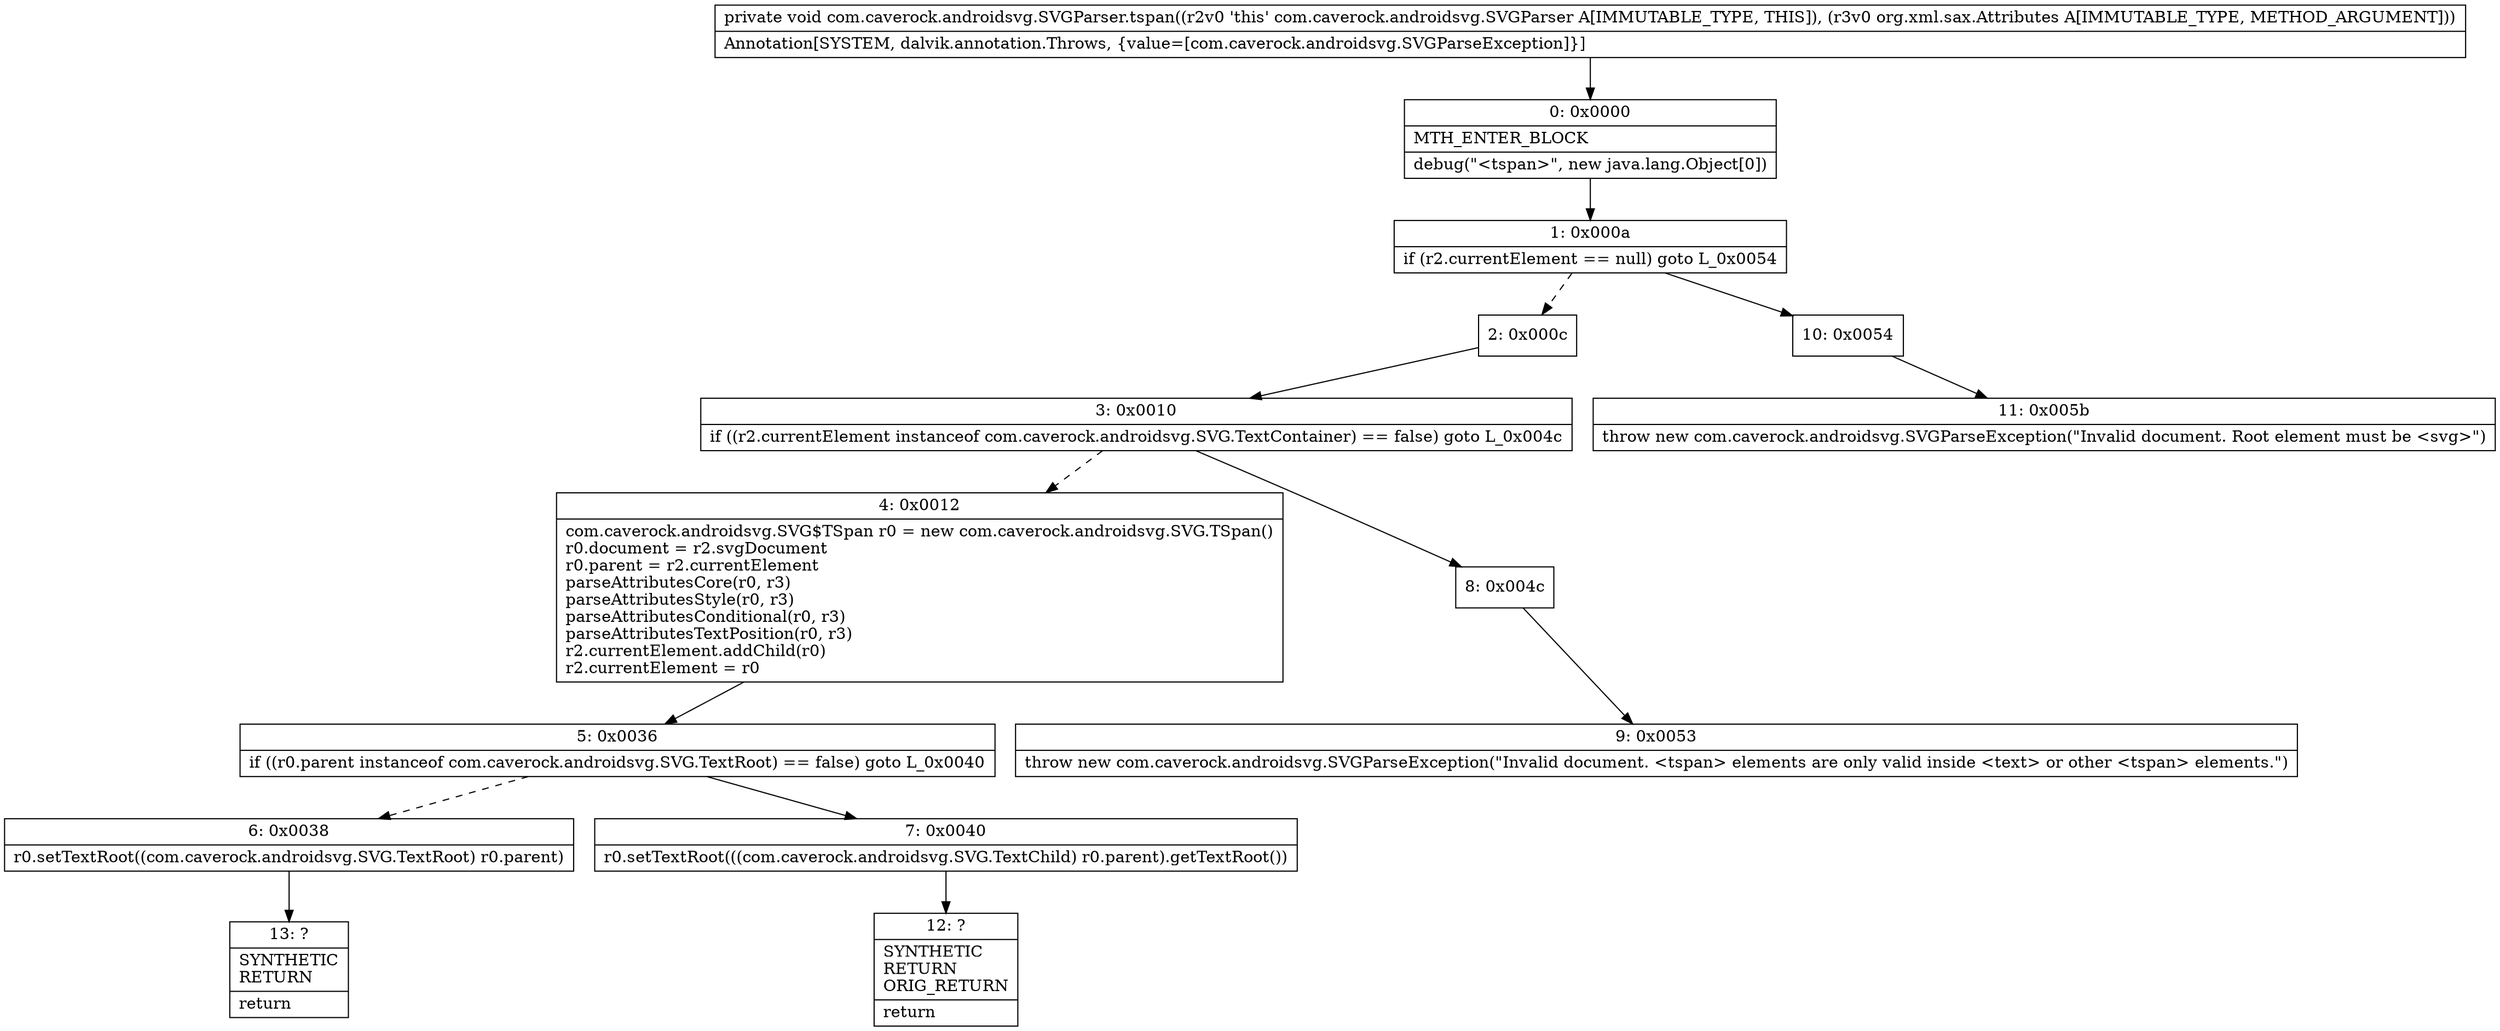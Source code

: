 digraph "CFG forcom.caverock.androidsvg.SVGParser.tspan(Lorg\/xml\/sax\/Attributes;)V" {
Node_0 [shape=record,label="{0\:\ 0x0000|MTH_ENTER_BLOCK\l|debug(\"\<tspan\>\", new java.lang.Object[0])\l}"];
Node_1 [shape=record,label="{1\:\ 0x000a|if (r2.currentElement == null) goto L_0x0054\l}"];
Node_2 [shape=record,label="{2\:\ 0x000c}"];
Node_3 [shape=record,label="{3\:\ 0x0010|if ((r2.currentElement instanceof com.caverock.androidsvg.SVG.TextContainer) == false) goto L_0x004c\l}"];
Node_4 [shape=record,label="{4\:\ 0x0012|com.caverock.androidsvg.SVG$TSpan r0 = new com.caverock.androidsvg.SVG.TSpan()\lr0.document = r2.svgDocument\lr0.parent = r2.currentElement\lparseAttributesCore(r0, r3)\lparseAttributesStyle(r0, r3)\lparseAttributesConditional(r0, r3)\lparseAttributesTextPosition(r0, r3)\lr2.currentElement.addChild(r0)\lr2.currentElement = r0\l}"];
Node_5 [shape=record,label="{5\:\ 0x0036|if ((r0.parent instanceof com.caverock.androidsvg.SVG.TextRoot) == false) goto L_0x0040\l}"];
Node_6 [shape=record,label="{6\:\ 0x0038|r0.setTextRoot((com.caverock.androidsvg.SVG.TextRoot) r0.parent)\l}"];
Node_7 [shape=record,label="{7\:\ 0x0040|r0.setTextRoot(((com.caverock.androidsvg.SVG.TextChild) r0.parent).getTextRoot())\l}"];
Node_8 [shape=record,label="{8\:\ 0x004c}"];
Node_9 [shape=record,label="{9\:\ 0x0053|throw new com.caverock.androidsvg.SVGParseException(\"Invalid document. \<tspan\> elements are only valid inside \<text\> or other \<tspan\> elements.\")\l}"];
Node_10 [shape=record,label="{10\:\ 0x0054}"];
Node_11 [shape=record,label="{11\:\ 0x005b|throw new com.caverock.androidsvg.SVGParseException(\"Invalid document. Root element must be \<svg\>\")\l}"];
Node_12 [shape=record,label="{12\:\ ?|SYNTHETIC\lRETURN\lORIG_RETURN\l|return\l}"];
Node_13 [shape=record,label="{13\:\ ?|SYNTHETIC\lRETURN\l|return\l}"];
MethodNode[shape=record,label="{private void com.caverock.androidsvg.SVGParser.tspan((r2v0 'this' com.caverock.androidsvg.SVGParser A[IMMUTABLE_TYPE, THIS]), (r3v0 org.xml.sax.Attributes A[IMMUTABLE_TYPE, METHOD_ARGUMENT]))  | Annotation[SYSTEM, dalvik.annotation.Throws, \{value=[com.caverock.androidsvg.SVGParseException]\}]\l}"];
MethodNode -> Node_0;
Node_0 -> Node_1;
Node_1 -> Node_2[style=dashed];
Node_1 -> Node_10;
Node_2 -> Node_3;
Node_3 -> Node_4[style=dashed];
Node_3 -> Node_8;
Node_4 -> Node_5;
Node_5 -> Node_6[style=dashed];
Node_5 -> Node_7;
Node_6 -> Node_13;
Node_7 -> Node_12;
Node_8 -> Node_9;
Node_10 -> Node_11;
}


